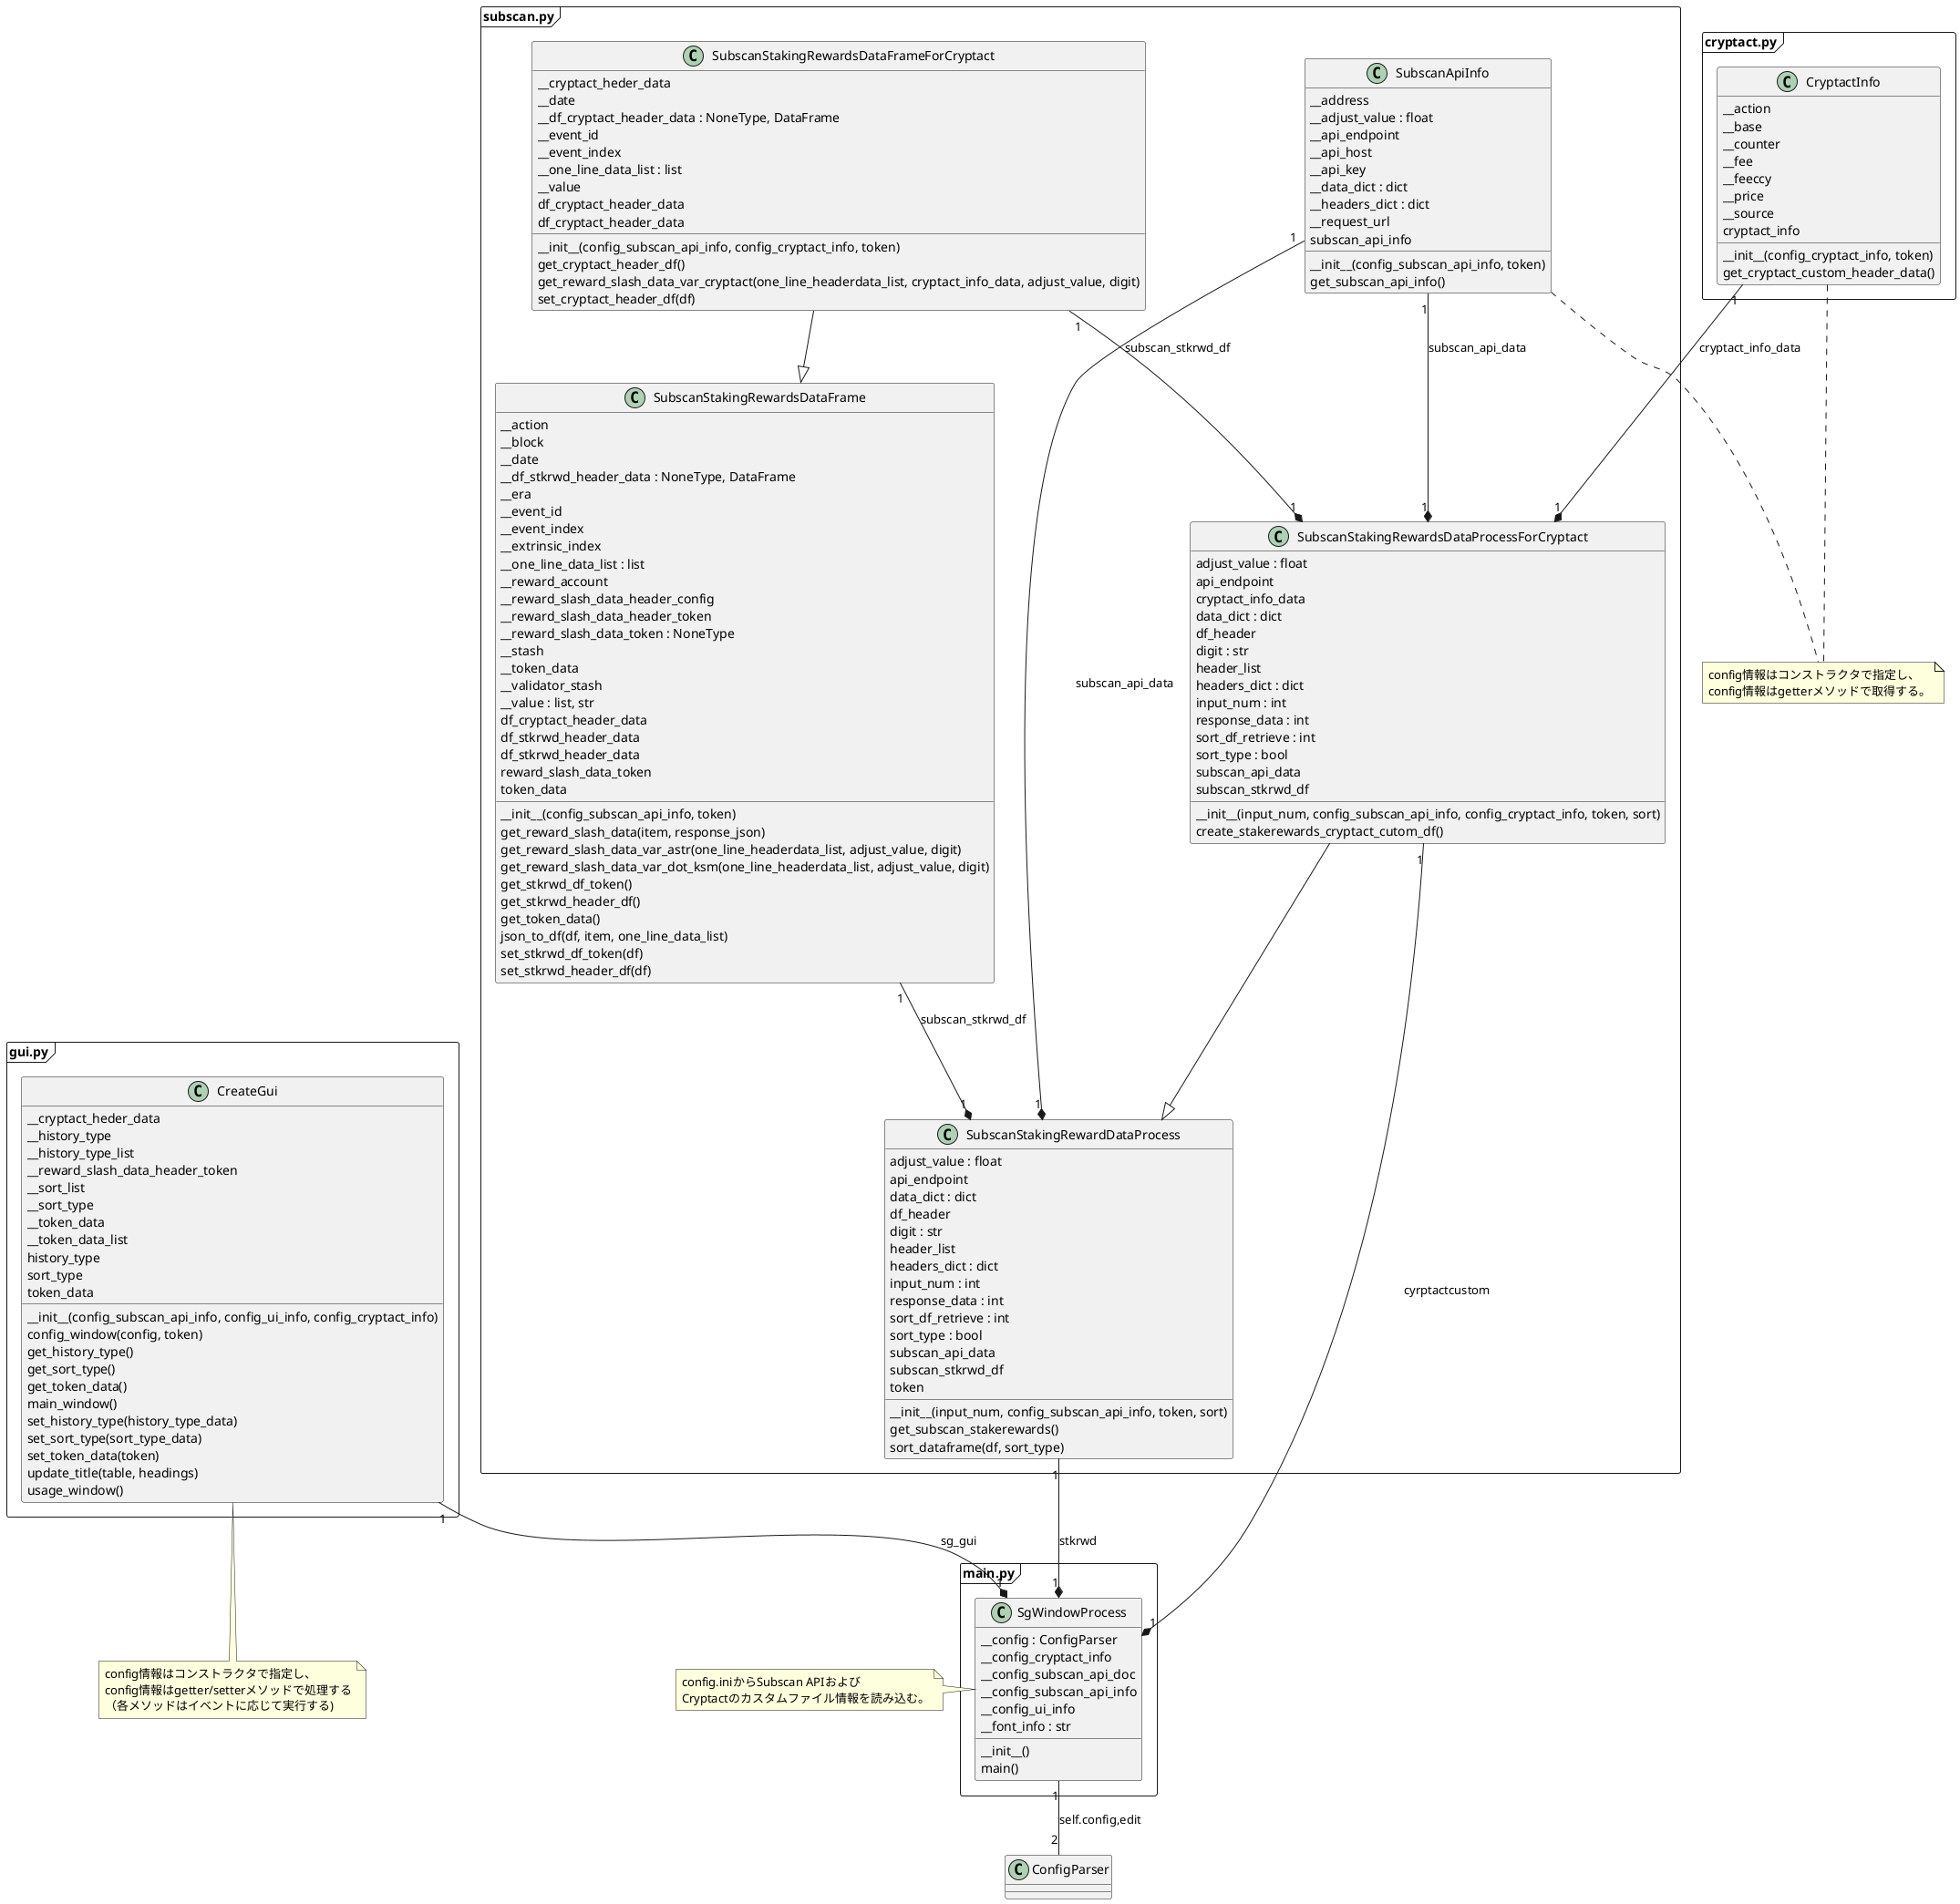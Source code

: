 @startuml classes_dlSubscanStakingRewardsHistory
set namespaceSeparator none

package main.py <<Frame>>{
  class "SgWindowProcess" as src.main.SgWindowProcess {
    __config : ConfigParser
    __config_cryptact_info
    __config_subscan_api_doc
    __config_subscan_api_info
    __config_ui_info
    __font_info : str
    __init__()
    main()
  }
}
note left: config.iniからSubscan APIおよび\nCryptactのカスタムファイル情報を読み込む。

class "ConfigParser" as configparser.ConfigParser {
}

package gui.py <<Frame>>{
  class "CreateGui" as src.gui.CreateGui {
    __cryptact_heder_data
    __history_type
    __history_type_list
    __reward_slash_data_header_token
    __sort_list
    __sort_type
    __token_data
    __token_data_list
    history_type
    sort_type
    token_data
    __init__(config_subscan_api_info, config_ui_info, config_cryptact_info)
    config_window(config, token)
    get_history_type()
    get_sort_type()
    get_token_data()
    main_window()
    set_history_type(history_type_data)
    set_sort_type(sort_type_data)
    set_token_data(token)
    update_title(table, headings)
    usage_window()
  }
}
note bottom: config情報はコンストラクタで指定し、\nconfig情報はgetter/setterメソッドで処理する\n（各メソッドはイベントに応じて実行する)\

package cryptact.py <<Frame>>{
  class "CryptactInfo" as src.cryptact.CryptactInfo {
    __action
    __base
    __counter
    __fee
    __feeccy
    __price
    __source
    cryptact_info
    __init__(config_cryptact_info, token)
    get_cryptact_custom_header_data()
  }
}

package subscan.py <<Frame>>{
  class "SubscanApiInfo" as src.subscan.SubscanApiInfo {
    __address
    __adjust_value : float
    __api_endpoint
    __api_host
    __api_key
    __data_dict : dict
    __headers_dict : dict
    __request_url
    subscan_api_info
    __init__(config_subscan_api_info, token)
    get_subscan_api_info()
  }

  class "SubscanStakingRewardDataProcess" as src.subscan.SubscanStakingRewardDataProcess {
    adjust_value : float
    api_endpoint
    data_dict : dict
    df_header
    digit : str
    header_list
    headers_dict : dict
    input_num : int
    response_data : int
    sort_df_retrieve : int
    sort_type : bool
    subscan_api_data
    subscan_stkrwd_df
    token
    __init__(input_num, config_subscan_api_info, token, sort)
    get_subscan_stakerewards()
    sort_dataframe(df, sort_type)
  }
  class "SubscanStakingRewardsDataFrame" as src.subscan.SubscanStakingRewardsDataFrame {
    __action
    __block
    __date
    __df_stkrwd_header_data : NoneType, DataFrame
    __era
    __event_id
    __event_index
    __extrinsic_index
    __one_line_data_list : list
    __reward_account
    __reward_slash_data_header_config
    __reward_slash_data_header_token
    __reward_slash_data_token : NoneType
    __stash
    __token_data
    __validator_stash
    __value : list, str
    df_cryptact_header_data
    df_stkrwd_header_data
    df_stkrwd_header_data
    reward_slash_data_token
    token_data
    __init__(config_subscan_api_info, token)
    get_reward_slash_data(item, response_json)
    get_reward_slash_data_var_astr(one_line_headerdata_list, adjust_value, digit)
    get_reward_slash_data_var_dot_ksm(one_line_headerdata_list, adjust_value, digit)
    get_stkrwd_df_token()
    get_stkrwd_header_df()
    get_token_data()
    json_to_df(df, item, one_line_data_list)
    set_stkrwd_df_token(df)
    set_stkrwd_header_df(df)
  }
  class "SubscanStakingRewardsDataFrameForCryptact" as src.subscan.SubscanStakingRewardsDataFrameForCryptact {
    __cryptact_heder_data
    __date
    __df_cryptact_header_data : NoneType, DataFrame
    __event_id
    __event_index
    __one_line_data_list : list
    __value
    df_cryptact_header_data
    df_cryptact_header_data
    __init__(config_subscan_api_info, config_cryptact_info, token)
    get_cryptact_header_df()
    get_reward_slash_data_var_cryptact(one_line_headerdata_list, cryptact_info_data, adjust_value, digit)
    set_cryptact_header_df(df)
  }
  class "SubscanStakingRewardsDataProcessForCryptact" as src.subscan.SubscanStakingRewardsDataProcessForCryptact {
    adjust_value : float
    api_endpoint
    cryptact_info_data
    data_dict : dict
    df_header
    digit : str
    header_list
    headers_dict : dict
    input_num : int
    response_data : int
    sort_df_retrieve : int
    sort_type : bool
    subscan_api_data
    subscan_stkrwd_df
    __init__(input_num, config_subscan_api_info, config_cryptact_info, token, sort)
    create_stakerewards_cryptact_cutom_df()
  }
}

note "config情報はコンストラクタで指定し、\nconfig情報はgetterメソッドで取得する。" as N2
src.subscan.SubscanApiInfo .. N2
src.cryptact.CryptactInfo .. N2

src.main.SgWindowProcess "1" -- "2" configparser.ConfigParser : self.config,edit
src.gui.CreateGui "1" --* "1" src.main.SgWindowProcess : sg_gui
src.subscan.SubscanStakingRewardDataProcess "1" --* "1" src.main.SgWindowProcess : stkrwd
src.subscan.SubscanStakingRewardsDataProcessForCryptact "1" --* "1" src.main.SgWindowProcess : cyrptactcustom
src.subscan.SubscanStakingRewardsDataFrameForCryptact --|> src.subscan.SubscanStakingRewardsDataFrame
src.subscan.SubscanStakingRewardsDataProcessForCryptact --|> src.subscan.SubscanStakingRewardDataProcess
src.subscan.SubscanApiInfo "1" --* "1" src.subscan.SubscanStakingRewardDataProcess : subscan_api_data
src.subscan.SubscanApiInfo "1" --* "1" src.subscan.SubscanStakingRewardsDataProcessForCryptact : subscan_api_data
src.subscan.SubscanStakingRewardsDataFrame "1" --* "1" src.subscan.SubscanStakingRewardDataProcess : subscan_stkrwd_df
src.subscan.SubscanStakingRewardsDataFrameForCryptact "1" --* "1" src.subscan.SubscanStakingRewardsDataProcessForCryptact : subscan_stkrwd_df
src.cryptact.CryptactInfo "1" --* "1" src.subscan.SubscanStakingRewardsDataProcessForCryptact : cryptact_info_data
@enduml
